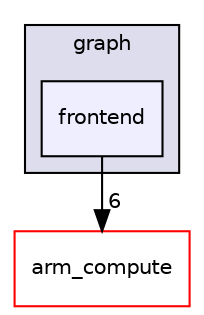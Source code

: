 digraph "src/graph/frontend" {
  compound=true
  node [ fontsize="10", fontname="Helvetica"];
  edge [ labelfontsize="10", labelfontname="Helvetica"];
  subgraph clusterdir_d182250f0c231765fc862e69db210731 {
    graph [ bgcolor="#ddddee", pencolor="black", label="graph" fontname="Helvetica", fontsize="10", URL="dir_d182250f0c231765fc862e69db210731.xhtml"]
  dir_330aa6f4e434724354905027707c791c [shape=box, label="frontend", style="filled", fillcolor="#eeeeff", pencolor="black", URL="dir_330aa6f4e434724354905027707c791c.xhtml"];
  }
  dir_214608ef36d61442cb2b0c1c4e9a7def [shape=box label="arm_compute" fillcolor="white" style="filled" color="red" URL="dir_214608ef36d61442cb2b0c1c4e9a7def.xhtml"];
  dir_330aa6f4e434724354905027707c791c->dir_214608ef36d61442cb2b0c1c4e9a7def [headlabel="6", labeldistance=1.5 headhref="dir_000529_000000.xhtml"];
}
